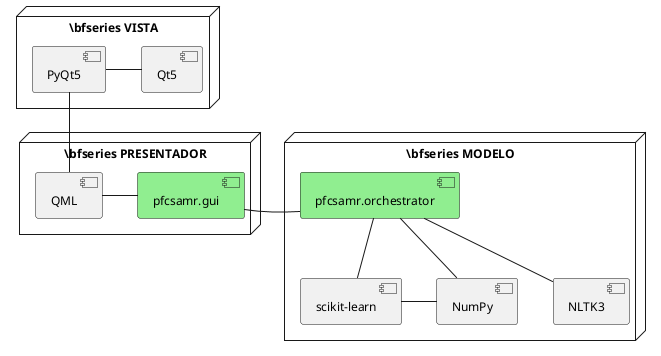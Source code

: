 @startuml
skinparam componentStyle uml2
skinparam packageStyle rect
skinparam DefaultFontSize 12
skinparam DefaultFontName "Hoefler Text"

node "\bfseries VISTA" {
  [PyQt5] as PyQt5
  [Qt5] as Qt5
}

node "\bfseries PRESENTADOR" {
  [QML] as QML
  [pfcsamr.gui] as gui #lightgreen
}

node "\bfseries MODELO" {
  [pfcsamr.orchestrator] as orchestrator #lightgreen
  [NLTK3] as NLTK3
  [scikit-learn] as sklearn
  [NumPy] as np
}

PyQt5 - Qt5
PyQt5 -- QML
QML - gui
gui - orchestrator
orchestrator -- NLTK3
orchestrator -- np
sklearn - np
orchestrator -- sklearn
@enduml
